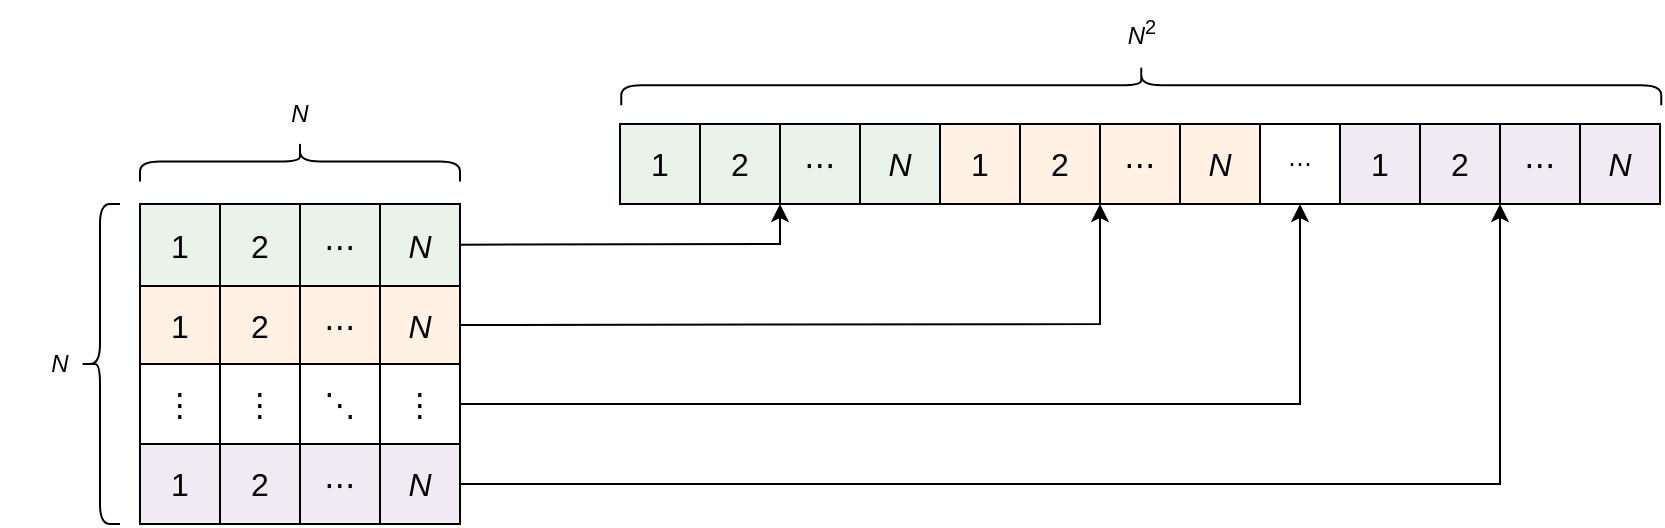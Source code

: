 <mxfile version="21.0.6" type="google"><diagram name="Страница 1" id="A9s5fbUuqBJ7PXDSNoAN"><mxGraphModel grid="1" page="1" gridSize="10" guides="1" tooltips="1" connect="1" arrows="1" fold="1" pageScale="1" pageWidth="827" pageHeight="1169" math="0" shadow="0"><root><mxCell id="0"/><mxCell id="1" parent="0"/><mxCell id="X7aJPqRuroPZBtLy00QX-110" value="" style="rounded=0;whiteSpace=wrap;html=1;fillColor=#e1d5e7;strokeColor=#9673a6;opacity=50;" vertex="1" parent="1"><mxGeometry x="640" y="320" width="160" height="40" as="geometry"/></mxCell><mxCell id="X7aJPqRuroPZBtLy00QX-111" value="" style="shape=table;startSize=0;container=1;collapsible=0;childLayout=tableLayout;fontSize=16;fillColor=none;" vertex="1" parent="1"><mxGeometry x="640" y="320" width="160" height="40" as="geometry"/></mxCell><mxCell id="X7aJPqRuroPZBtLy00QX-112" value="" style="shape=tableRow;horizontal=0;startSize=0;swimlaneHead=0;swimlaneBody=0;strokeColor=inherit;top=0;left=0;bottom=0;right=0;collapsible=0;dropTarget=0;fillColor=none;points=[[0,0.5],[1,0.5]];portConstraint=eastwest;fontSize=16;" vertex="1" parent="X7aJPqRuroPZBtLy00QX-111"><mxGeometry width="160" height="40" as="geometry"/></mxCell><mxCell id="X7aJPqRuroPZBtLy00QX-113" value="1" style="shape=partialRectangle;html=1;whiteSpace=wrap;connectable=0;strokeColor=inherit;overflow=hidden;fillColor=none;top=0;left=0;bottom=0;right=0;pointerEvents=1;fontSize=16;" vertex="1" parent="X7aJPqRuroPZBtLy00QX-112"><mxGeometry width="40" height="40" as="geometry"><mxRectangle width="40" height="40" as="alternateBounds"/></mxGeometry></mxCell><mxCell id="X7aJPqRuroPZBtLy00QX-114" value="2" style="shape=partialRectangle;html=1;whiteSpace=wrap;connectable=0;strokeColor=inherit;overflow=hidden;fillColor=none;top=0;left=0;bottom=0;right=0;pointerEvents=1;fontSize=16;" vertex="1" parent="X7aJPqRuroPZBtLy00QX-112"><mxGeometry x="40" width="40" height="40" as="geometry"><mxRectangle width="40" height="40" as="alternateBounds"/></mxGeometry></mxCell><mxCell id="X7aJPqRuroPZBtLy00QX-115" value="⋯" style="shape=partialRectangle;html=1;whiteSpace=wrap;connectable=0;strokeColor=inherit;overflow=hidden;fillColor=none;top=0;left=0;bottom=0;right=0;pointerEvents=1;fontSize=16;" vertex="1" parent="X7aJPqRuroPZBtLy00QX-112"><mxGeometry x="80" width="40" height="40" as="geometry"><mxRectangle width="40" height="40" as="alternateBounds"/></mxGeometry></mxCell><mxCell id="X7aJPqRuroPZBtLy00QX-116" value="&lt;i&gt;N&lt;/i&gt;" style="shape=partialRectangle;html=1;whiteSpace=wrap;connectable=0;strokeColor=inherit;overflow=hidden;fillColor=none;top=0;left=0;bottom=0;right=0;pointerEvents=1;fontSize=16;" vertex="1" parent="X7aJPqRuroPZBtLy00QX-112"><mxGeometry x="120" width="40" height="40" as="geometry"><mxRectangle width="40" height="40" as="alternateBounds"/></mxGeometry></mxCell><mxCell id="X7aJPqRuroPZBtLy00QX-103" value="" style="rounded=0;whiteSpace=wrap;html=1;fillColor=#ffe6cc;strokeColor=#d79b00;opacity=50;" vertex="1" parent="1"><mxGeometry x="440" y="320" width="160" height="40" as="geometry"/></mxCell><mxCell id="X7aJPqRuroPZBtLy00QX-104" value="" style="shape=table;startSize=0;container=1;collapsible=0;childLayout=tableLayout;fontSize=16;fillColor=none;" vertex="1" parent="1"><mxGeometry x="440" y="320" width="160" height="40" as="geometry"/></mxCell><mxCell id="X7aJPqRuroPZBtLy00QX-105" value="" style="shape=tableRow;horizontal=0;startSize=0;swimlaneHead=0;swimlaneBody=0;strokeColor=inherit;top=0;left=0;bottom=0;right=0;collapsible=0;dropTarget=0;fillColor=none;points=[[0,0.5],[1,0.5]];portConstraint=eastwest;fontSize=16;" vertex="1" parent="X7aJPqRuroPZBtLy00QX-104"><mxGeometry width="160" height="40" as="geometry"/></mxCell><mxCell id="X7aJPqRuroPZBtLy00QX-106" value="1" style="shape=partialRectangle;html=1;whiteSpace=wrap;connectable=0;strokeColor=inherit;overflow=hidden;fillColor=none;top=0;left=0;bottom=0;right=0;pointerEvents=1;fontSize=16;" vertex="1" parent="X7aJPqRuroPZBtLy00QX-105"><mxGeometry width="40" height="40" as="geometry"><mxRectangle width="40" height="40" as="alternateBounds"/></mxGeometry></mxCell><mxCell id="X7aJPqRuroPZBtLy00QX-107" value="2" style="shape=partialRectangle;html=1;whiteSpace=wrap;connectable=0;strokeColor=inherit;overflow=hidden;fillColor=none;top=0;left=0;bottom=0;right=0;pointerEvents=1;fontSize=16;" vertex="1" parent="X7aJPqRuroPZBtLy00QX-105"><mxGeometry x="40" width="40" height="40" as="geometry"><mxRectangle width="40" height="40" as="alternateBounds"/></mxGeometry></mxCell><mxCell id="X7aJPqRuroPZBtLy00QX-108" value="⋯" style="shape=partialRectangle;html=1;whiteSpace=wrap;connectable=0;strokeColor=inherit;overflow=hidden;fillColor=none;top=0;left=0;bottom=0;right=0;pointerEvents=1;fontSize=16;" vertex="1" parent="X7aJPqRuroPZBtLy00QX-105"><mxGeometry x="80" width="40" height="40" as="geometry"><mxRectangle width="40" height="40" as="alternateBounds"/></mxGeometry></mxCell><mxCell id="X7aJPqRuroPZBtLy00QX-109" value="&lt;i&gt;N&lt;/i&gt;" style="shape=partialRectangle;html=1;whiteSpace=wrap;connectable=0;strokeColor=inherit;overflow=hidden;fillColor=none;top=0;left=0;bottom=0;right=0;pointerEvents=1;fontSize=16;" vertex="1" parent="X7aJPqRuroPZBtLy00QX-105"><mxGeometry x="120" width="40" height="40" as="geometry"><mxRectangle width="40" height="40" as="alternateBounds"/></mxGeometry></mxCell><mxCell id="X7aJPqRuroPZBtLy00QX-102" value="" style="rounded=0;whiteSpace=wrap;html=1;fillColor=#d5e8d4;strokeColor=#82b366;opacity=50;" vertex="1" parent="1"><mxGeometry x="280" y="320" width="160" height="40" as="geometry"/></mxCell><mxCell id="X7aJPqRuroPZBtLy00QX-81" value="" style="shape=table;startSize=0;container=1;collapsible=0;childLayout=tableLayout;fontSize=16;fillColor=none;" vertex="1" parent="1"><mxGeometry x="280" y="320" width="160" height="40" as="geometry"/></mxCell><mxCell id="X7aJPqRuroPZBtLy00QX-82" value="" style="shape=tableRow;horizontal=0;startSize=0;swimlaneHead=0;swimlaneBody=0;strokeColor=inherit;top=0;left=0;bottom=0;right=0;collapsible=0;dropTarget=0;fillColor=none;points=[[0,0.5],[1,0.5]];portConstraint=eastwest;fontSize=16;" vertex="1" parent="X7aJPqRuroPZBtLy00QX-81"><mxGeometry width="160" height="40" as="geometry"/></mxCell><mxCell id="X7aJPqRuroPZBtLy00QX-83" value="1" style="shape=partialRectangle;html=1;whiteSpace=wrap;connectable=0;strokeColor=inherit;overflow=hidden;fillColor=none;top=0;left=0;bottom=0;right=0;pointerEvents=1;fontSize=16;" vertex="1" parent="X7aJPqRuroPZBtLy00QX-82"><mxGeometry width="40" height="40" as="geometry"><mxRectangle width="40" height="40" as="alternateBounds"/></mxGeometry></mxCell><mxCell id="X7aJPqRuroPZBtLy00QX-84" value="2" style="shape=partialRectangle;html=1;whiteSpace=wrap;connectable=0;strokeColor=inherit;overflow=hidden;fillColor=none;top=0;left=0;bottom=0;right=0;pointerEvents=1;fontSize=16;" vertex="1" parent="X7aJPqRuroPZBtLy00QX-82"><mxGeometry x="40" width="40" height="40" as="geometry"><mxRectangle width="40" height="40" as="alternateBounds"/></mxGeometry></mxCell><mxCell id="X7aJPqRuroPZBtLy00QX-85" value="⋯" style="shape=partialRectangle;html=1;whiteSpace=wrap;connectable=0;strokeColor=inherit;overflow=hidden;fillColor=none;top=0;left=0;bottom=0;right=0;pointerEvents=1;fontSize=16;" vertex="1" parent="X7aJPqRuroPZBtLy00QX-82"><mxGeometry x="80" width="40" height="40" as="geometry"><mxRectangle width="40" height="40" as="alternateBounds"/></mxGeometry></mxCell><mxCell id="X7aJPqRuroPZBtLy00QX-86" value="&lt;i&gt;N&lt;/i&gt;" style="shape=partialRectangle;html=1;whiteSpace=wrap;connectable=0;strokeColor=inherit;overflow=hidden;fillColor=none;top=0;left=0;bottom=0;right=0;pointerEvents=1;fontSize=16;" vertex="1" parent="X7aJPqRuroPZBtLy00QX-82"><mxGeometry x="120" width="40" height="40" as="geometry"><mxRectangle width="40" height="40" as="alternateBounds"/></mxGeometry></mxCell><mxCell id="c6pZ5X5eqGF3LJ-Cpz2m-20" value="" style="shape=curlyBracket;whiteSpace=wrap;html=1;rounded=1;labelPosition=left;verticalLabelPosition=middle;align=right;verticalAlign=middle;" vertex="1" parent="1"><mxGeometry x="10" y="360" width="20" height="160" as="geometry"/></mxCell><mxCell id="c6pZ5X5eqGF3LJ-Cpz2m-23" value="&lt;i&gt;N&lt;/i&gt;" style="text;html=1;strokeColor=none;fillColor=none;align=center;verticalAlign=middle;whiteSpace=wrap;rounded=0;" vertex="1" parent="1"><mxGeometry x="90" y="300" width="60" height="30" as="geometry"/></mxCell><mxCell id="c6pZ5X5eqGF3LJ-Cpz2m-25" value="" style="shape=curlyBracket;whiteSpace=wrap;html=1;rounded=1;labelPosition=left;verticalLabelPosition=middle;align=right;verticalAlign=middle;rotation=90;" vertex="1" parent="1"><mxGeometry x="530.63" y="40.63" width="20" height="520" as="geometry"/></mxCell><mxCell id="c6pZ5X5eqGF3LJ-Cpz2m-26" value="&lt;i&gt;N&lt;/i&gt;&lt;sup&gt;2&lt;/sup&gt;" style="text;html=1;strokeColor=none;fillColor=none;align=center;verticalAlign=middle;whiteSpace=wrap;rounded=0;" vertex="1" parent="1"><mxGeometry x="510.63" y="258.75" width="60" height="30" as="geometry"/></mxCell><mxCell id="X7aJPqRuroPZBtLy00QX-76" value="" style="rounded=0;whiteSpace=wrap;html=1;fillColor=#d5e8d4;strokeColor=none;opacity=50;" vertex="1" parent="1"><mxGeometry x="40" y="360" width="160" height="40" as="geometry"/></mxCell><mxCell id="X7aJPqRuroPZBtLy00QX-77" value="" style="rounded=0;whiteSpace=wrap;html=1;fillColor=#ffe6cc;strokeColor=none;opacity=50;" vertex="1" parent="1"><mxGeometry x="40" y="400" width="160" height="40" as="geometry"/></mxCell><mxCell id="X7aJPqRuroPZBtLy00QX-78" value="" style="rounded=0;whiteSpace=wrap;html=1;fillColor=#e1d5e7;strokeColor=none;opacity=50;" vertex="1" parent="1"><mxGeometry x="40" y="480" width="160" height="40" as="geometry"/></mxCell><mxCell id="X7aJPqRuroPZBtLy00QX-55" value="" style="shape=table;startSize=0;container=1;collapsible=0;childLayout=tableLayout;fontSize=16;fillColor=none;" vertex="1" parent="1"><mxGeometry x="40" y="360" width="160" height="160" as="geometry"/></mxCell><mxCell id="X7aJPqRuroPZBtLy00QX-56" value="" style="shape=tableRow;horizontal=0;startSize=0;swimlaneHead=0;swimlaneBody=0;strokeColor=inherit;top=0;left=0;bottom=0;right=0;collapsible=0;dropTarget=0;fillColor=none;points=[[0,0.5],[1,0.5]];portConstraint=eastwest;fontSize=16;" vertex="1" parent="X7aJPqRuroPZBtLy00QX-55"><mxGeometry width="160" height="41" as="geometry"/></mxCell><mxCell id="X7aJPqRuroPZBtLy00QX-57" value="1" style="shape=partialRectangle;html=1;whiteSpace=wrap;connectable=0;strokeColor=inherit;overflow=hidden;fillColor=none;top=0;left=0;bottom=0;right=0;pointerEvents=1;fontSize=16;" vertex="1" parent="X7aJPqRuroPZBtLy00QX-56"><mxGeometry width="40" height="41" as="geometry"><mxRectangle width="40" height="41" as="alternateBounds"/></mxGeometry></mxCell><mxCell id="X7aJPqRuroPZBtLy00QX-58" value="2" style="shape=partialRectangle;html=1;whiteSpace=wrap;connectable=0;strokeColor=inherit;overflow=hidden;fillColor=none;top=0;left=0;bottom=0;right=0;pointerEvents=1;fontSize=16;" vertex="1" parent="X7aJPqRuroPZBtLy00QX-56"><mxGeometry x="40" width="40" height="41" as="geometry"><mxRectangle width="40" height="41" as="alternateBounds"/></mxGeometry></mxCell><mxCell id="X7aJPqRuroPZBtLy00QX-59" value="⋯" style="shape=partialRectangle;html=1;whiteSpace=wrap;connectable=0;strokeColor=inherit;overflow=hidden;fillColor=none;top=0;left=0;bottom=0;right=0;pointerEvents=1;fontSize=16;" vertex="1" parent="X7aJPqRuroPZBtLy00QX-56"><mxGeometry x="80" width="40" height="41" as="geometry"><mxRectangle width="40" height="41" as="alternateBounds"/></mxGeometry></mxCell><mxCell id="X7aJPqRuroPZBtLy00QX-68" value="&lt;i&gt;N&lt;/i&gt;" style="shape=partialRectangle;html=1;whiteSpace=wrap;connectable=0;strokeColor=inherit;overflow=hidden;fillColor=none;top=0;left=0;bottom=0;right=0;pointerEvents=1;fontSize=16;" vertex="1" parent="X7aJPqRuroPZBtLy00QX-56"><mxGeometry x="120" width="40" height="41" as="geometry"><mxRectangle width="40" height="41" as="alternateBounds"/></mxGeometry></mxCell><mxCell id="X7aJPqRuroPZBtLy00QX-60" value="" style="shape=tableRow;horizontal=0;startSize=0;swimlaneHead=0;swimlaneBody=0;strokeColor=inherit;top=0;left=0;bottom=0;right=0;collapsible=0;dropTarget=0;fillColor=none;points=[[0,0.5],[1,0.5]];portConstraint=eastwest;fontSize=16;" vertex="1" parent="X7aJPqRuroPZBtLy00QX-55"><mxGeometry y="41" width="160" height="39" as="geometry"/></mxCell><mxCell id="X7aJPqRuroPZBtLy00QX-61" value="1" style="shape=partialRectangle;html=1;whiteSpace=wrap;connectable=0;strokeColor=inherit;overflow=hidden;fillColor=none;top=0;left=0;bottom=0;right=0;pointerEvents=1;fontSize=16;" vertex="1" parent="X7aJPqRuroPZBtLy00QX-60"><mxGeometry width="40" height="39" as="geometry"><mxRectangle width="40" height="39" as="alternateBounds"/></mxGeometry></mxCell><mxCell id="X7aJPqRuroPZBtLy00QX-62" value="2" style="shape=partialRectangle;html=1;whiteSpace=wrap;connectable=0;strokeColor=inherit;overflow=hidden;fillColor=none;top=0;left=0;bottom=0;right=0;pointerEvents=1;fontSize=16;" vertex="1" parent="X7aJPqRuroPZBtLy00QX-60"><mxGeometry x="40" width="40" height="39" as="geometry"><mxRectangle width="40" height="39" as="alternateBounds"/></mxGeometry></mxCell><mxCell id="X7aJPqRuroPZBtLy00QX-63" value="⋯" style="shape=partialRectangle;html=1;whiteSpace=wrap;connectable=0;strokeColor=inherit;overflow=hidden;fillColor=none;top=0;left=0;bottom=0;right=0;pointerEvents=1;fontSize=16;" vertex="1" parent="X7aJPqRuroPZBtLy00QX-60"><mxGeometry x="80" width="40" height="39" as="geometry"><mxRectangle width="40" height="39" as="alternateBounds"/></mxGeometry></mxCell><mxCell id="X7aJPqRuroPZBtLy00QX-69" value="&lt;i&gt;N&lt;/i&gt;" style="shape=partialRectangle;html=1;whiteSpace=wrap;connectable=0;strokeColor=inherit;overflow=hidden;fillColor=none;top=0;left=0;bottom=0;right=0;pointerEvents=1;fontSize=16;" vertex="1" parent="X7aJPqRuroPZBtLy00QX-60"><mxGeometry x="120" width="40" height="39" as="geometry"><mxRectangle width="40" height="39" as="alternateBounds"/></mxGeometry></mxCell><mxCell id="X7aJPqRuroPZBtLy00QX-64" value="" style="shape=tableRow;horizontal=0;startSize=0;swimlaneHead=0;swimlaneBody=0;strokeColor=inherit;top=0;left=0;bottom=0;right=0;collapsible=0;dropTarget=0;fillColor=none;points=[[0,0.5],[1,0.5]];portConstraint=eastwest;fontSize=16;" vertex="1" parent="X7aJPqRuroPZBtLy00QX-55"><mxGeometry y="80" width="160" height="40" as="geometry"/></mxCell><mxCell id="X7aJPqRuroPZBtLy00QX-65" value="⋮" style="shape=partialRectangle;html=1;whiteSpace=wrap;connectable=0;strokeColor=inherit;overflow=hidden;fillColor=none;top=0;left=0;bottom=0;right=0;pointerEvents=1;fontSize=16;" vertex="1" parent="X7aJPqRuroPZBtLy00QX-64"><mxGeometry width="40" height="40" as="geometry"><mxRectangle width="40" height="40" as="alternateBounds"/></mxGeometry></mxCell><mxCell id="X7aJPqRuroPZBtLy00QX-66" value="⋮" style="shape=partialRectangle;html=1;whiteSpace=wrap;connectable=0;strokeColor=inherit;overflow=hidden;fillColor=none;top=0;left=0;bottom=0;right=0;pointerEvents=1;fontSize=16;" vertex="1" parent="X7aJPqRuroPZBtLy00QX-64"><mxGeometry x="40" width="40" height="40" as="geometry"><mxRectangle width="40" height="40" as="alternateBounds"/></mxGeometry></mxCell><mxCell id="X7aJPqRuroPZBtLy00QX-67" value="⋱" style="shape=partialRectangle;html=1;whiteSpace=wrap;connectable=0;strokeColor=inherit;overflow=hidden;fillColor=none;top=0;left=0;bottom=0;right=0;pointerEvents=1;fontSize=16;" vertex="1" parent="X7aJPqRuroPZBtLy00QX-64"><mxGeometry x="80" width="40" height="40" as="geometry"><mxRectangle width="40" height="40" as="alternateBounds"/></mxGeometry></mxCell><mxCell id="X7aJPqRuroPZBtLy00QX-70" value="⋮" style="shape=partialRectangle;html=1;whiteSpace=wrap;connectable=0;strokeColor=inherit;overflow=hidden;fillColor=none;top=0;left=0;bottom=0;right=0;pointerEvents=1;fontSize=16;" vertex="1" parent="X7aJPqRuroPZBtLy00QX-64"><mxGeometry x="120" width="40" height="40" as="geometry"><mxRectangle width="40" height="40" as="alternateBounds"/></mxGeometry></mxCell><mxCell id="X7aJPqRuroPZBtLy00QX-71" style="shape=tableRow;horizontal=0;startSize=0;swimlaneHead=0;swimlaneBody=0;strokeColor=inherit;top=0;left=0;bottom=0;right=0;collapsible=0;dropTarget=0;fillColor=none;points=[[0,0.5],[1,0.5]];portConstraint=eastwest;fontSize=16;" vertex="1" parent="X7aJPqRuroPZBtLy00QX-55"><mxGeometry y="120" width="160" height="40" as="geometry"/></mxCell><mxCell id="X7aJPqRuroPZBtLy00QX-72" value="1" style="shape=partialRectangle;html=1;whiteSpace=wrap;connectable=0;strokeColor=inherit;overflow=hidden;fillColor=none;top=0;left=0;bottom=0;right=0;pointerEvents=1;fontSize=16;" vertex="1" parent="X7aJPqRuroPZBtLy00QX-71"><mxGeometry width="40" height="40" as="geometry"><mxRectangle width="40" height="40" as="alternateBounds"/></mxGeometry></mxCell><mxCell id="X7aJPqRuroPZBtLy00QX-73" value="2" style="shape=partialRectangle;html=1;whiteSpace=wrap;connectable=0;strokeColor=inherit;overflow=hidden;fillColor=none;top=0;left=0;bottom=0;right=0;pointerEvents=1;fontSize=16;" vertex="1" parent="X7aJPqRuroPZBtLy00QX-71"><mxGeometry x="40" width="40" height="40" as="geometry"><mxRectangle width="40" height="40" as="alternateBounds"/></mxGeometry></mxCell><mxCell id="X7aJPqRuroPZBtLy00QX-74" value="⋯" style="shape=partialRectangle;html=1;whiteSpace=wrap;connectable=0;strokeColor=inherit;overflow=hidden;fillColor=none;top=0;left=0;bottom=0;right=0;pointerEvents=1;fontSize=16;" vertex="1" parent="X7aJPqRuroPZBtLy00QX-71"><mxGeometry x="80" width="40" height="40" as="geometry"><mxRectangle width="40" height="40" as="alternateBounds"/></mxGeometry></mxCell><mxCell id="X7aJPqRuroPZBtLy00QX-75" value="&lt;i&gt;N&lt;/i&gt;" style="shape=partialRectangle;html=1;whiteSpace=wrap;connectable=0;strokeColor=inherit;overflow=hidden;fillColor=none;top=0;left=0;bottom=0;right=0;pointerEvents=1;fontSize=16;" vertex="1" parent="X7aJPqRuroPZBtLy00QX-71"><mxGeometry x="120" width="40" height="40" as="geometry"><mxRectangle width="40" height="40" as="alternateBounds"/></mxGeometry></mxCell><mxCell id="X7aJPqRuroPZBtLy00QX-79" value="" style="shape=curlyBracket;whiteSpace=wrap;html=1;rounded=1;labelPosition=left;verticalLabelPosition=middle;align=right;verticalAlign=middle;rotation=90;" vertex="1" parent="1"><mxGeometry x="110" y="258.75" width="20" height="160" as="geometry"/></mxCell><mxCell id="X7aJPqRuroPZBtLy00QX-80" value="&lt;i&gt;N&lt;/i&gt;" style="text;html=1;strokeColor=none;fillColor=none;align=center;verticalAlign=middle;whiteSpace=wrap;rounded=0;" vertex="1" parent="1"><mxGeometry x="-30" y="425" width="60" height="30" as="geometry"/></mxCell><mxCell id="X7aJPqRuroPZBtLy00QX-119" value="⋯" style="whiteSpace=wrap;html=1;aspect=fixed;fillColor=none;" vertex="1" parent="1"><mxGeometry x="600" y="320" width="40" height="40" as="geometry"/></mxCell><mxCell id="X7aJPqRuroPZBtLy00QX-120" value="" style="endArrow=classic;html=1;rounded=0;" edge="1" parent="1" source="X7aJPqRuroPZBtLy00QX-56" target="X7aJPqRuroPZBtLy00QX-82"><mxGeometry width="50" height="50" relative="1" as="geometry"><mxPoint x="410" y="330" as="sourcePoint"/><mxPoint x="460" y="280" as="targetPoint"/><Array as="points"><mxPoint x="360" y="380"/></Array></mxGeometry></mxCell><mxCell id="X7aJPqRuroPZBtLy00QX-121" value="" style="endArrow=classic;html=1;rounded=0;exitX=1;exitY=0.5;exitDx=0;exitDy=0;" edge="1" parent="1" source="X7aJPqRuroPZBtLy00QX-60" target="X7aJPqRuroPZBtLy00QX-105"><mxGeometry width="50" height="50" relative="1" as="geometry"><mxPoint x="360" y="418.75" as="sourcePoint"/><mxPoint x="520" y="397.75" as="targetPoint"/><Array as="points"><mxPoint x="520" y="420"/></Array></mxGeometry></mxCell><mxCell id="X7aJPqRuroPZBtLy00QX-122" value="" style="endArrow=classic;html=1;rounded=0;" edge="1" parent="1" source="X7aJPqRuroPZBtLy00QX-64" target="X7aJPqRuroPZBtLy00QX-119"><mxGeometry width="50" height="50" relative="1" as="geometry"><mxPoint x="300" y="461" as="sourcePoint"/><mxPoint x="620" y="400" as="targetPoint"/><Array as="points"><mxPoint x="620" y="460"/></Array></mxGeometry></mxCell><mxCell id="X7aJPqRuroPZBtLy00QX-123" value="" style="endArrow=classic;html=1;rounded=0;" edge="1" parent="1" source="X7aJPqRuroPZBtLy00QX-71" target="X7aJPqRuroPZBtLy00QX-112"><mxGeometry width="50" height="50" relative="1" as="geometry"><mxPoint x="300" y="500" as="sourcePoint"/><mxPoint x="720" y="400" as="targetPoint"/><Array as="points"><mxPoint x="720" y="500"/></Array></mxGeometry></mxCell></root></mxGraphModel></diagram></mxfile>